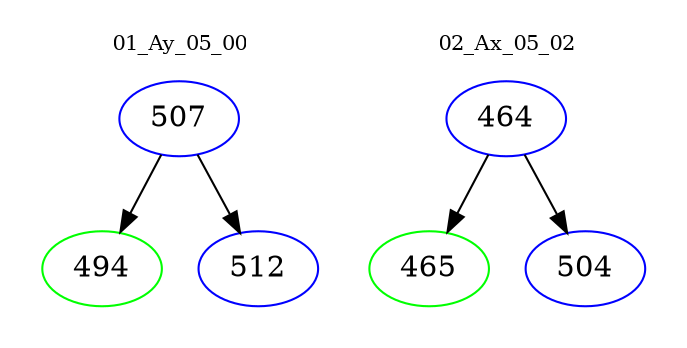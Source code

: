 digraph{
subgraph cluster_0 {
color = white
label = "01_Ay_05_00";
fontsize=10;
T0_507 [label="507", color="blue"]
T0_507 -> T0_494 [color="black"]
T0_494 [label="494", color="green"]
T0_507 -> T0_512 [color="black"]
T0_512 [label="512", color="blue"]
}
subgraph cluster_1 {
color = white
label = "02_Ax_05_02";
fontsize=10;
T1_464 [label="464", color="blue"]
T1_464 -> T1_465 [color="black"]
T1_465 [label="465", color="green"]
T1_464 -> T1_504 [color="black"]
T1_504 [label="504", color="blue"]
}
}
